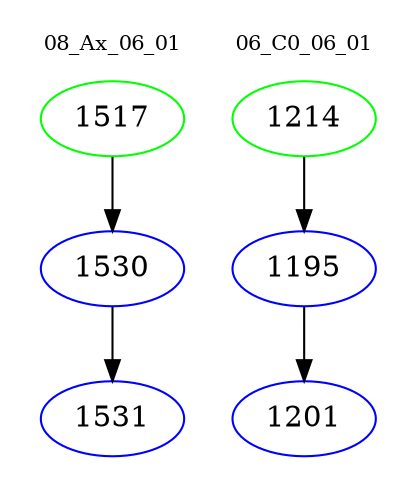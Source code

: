 digraph{
subgraph cluster_0 {
color = white
label = "08_Ax_06_01";
fontsize=10;
T0_1517 [label="1517", color="green"]
T0_1517 -> T0_1530 [color="black"]
T0_1530 [label="1530", color="blue"]
T0_1530 -> T0_1531 [color="black"]
T0_1531 [label="1531", color="blue"]
}
subgraph cluster_1 {
color = white
label = "06_C0_06_01";
fontsize=10;
T1_1214 [label="1214", color="green"]
T1_1214 -> T1_1195 [color="black"]
T1_1195 [label="1195", color="blue"]
T1_1195 -> T1_1201 [color="black"]
T1_1201 [label="1201", color="blue"]
}
}

